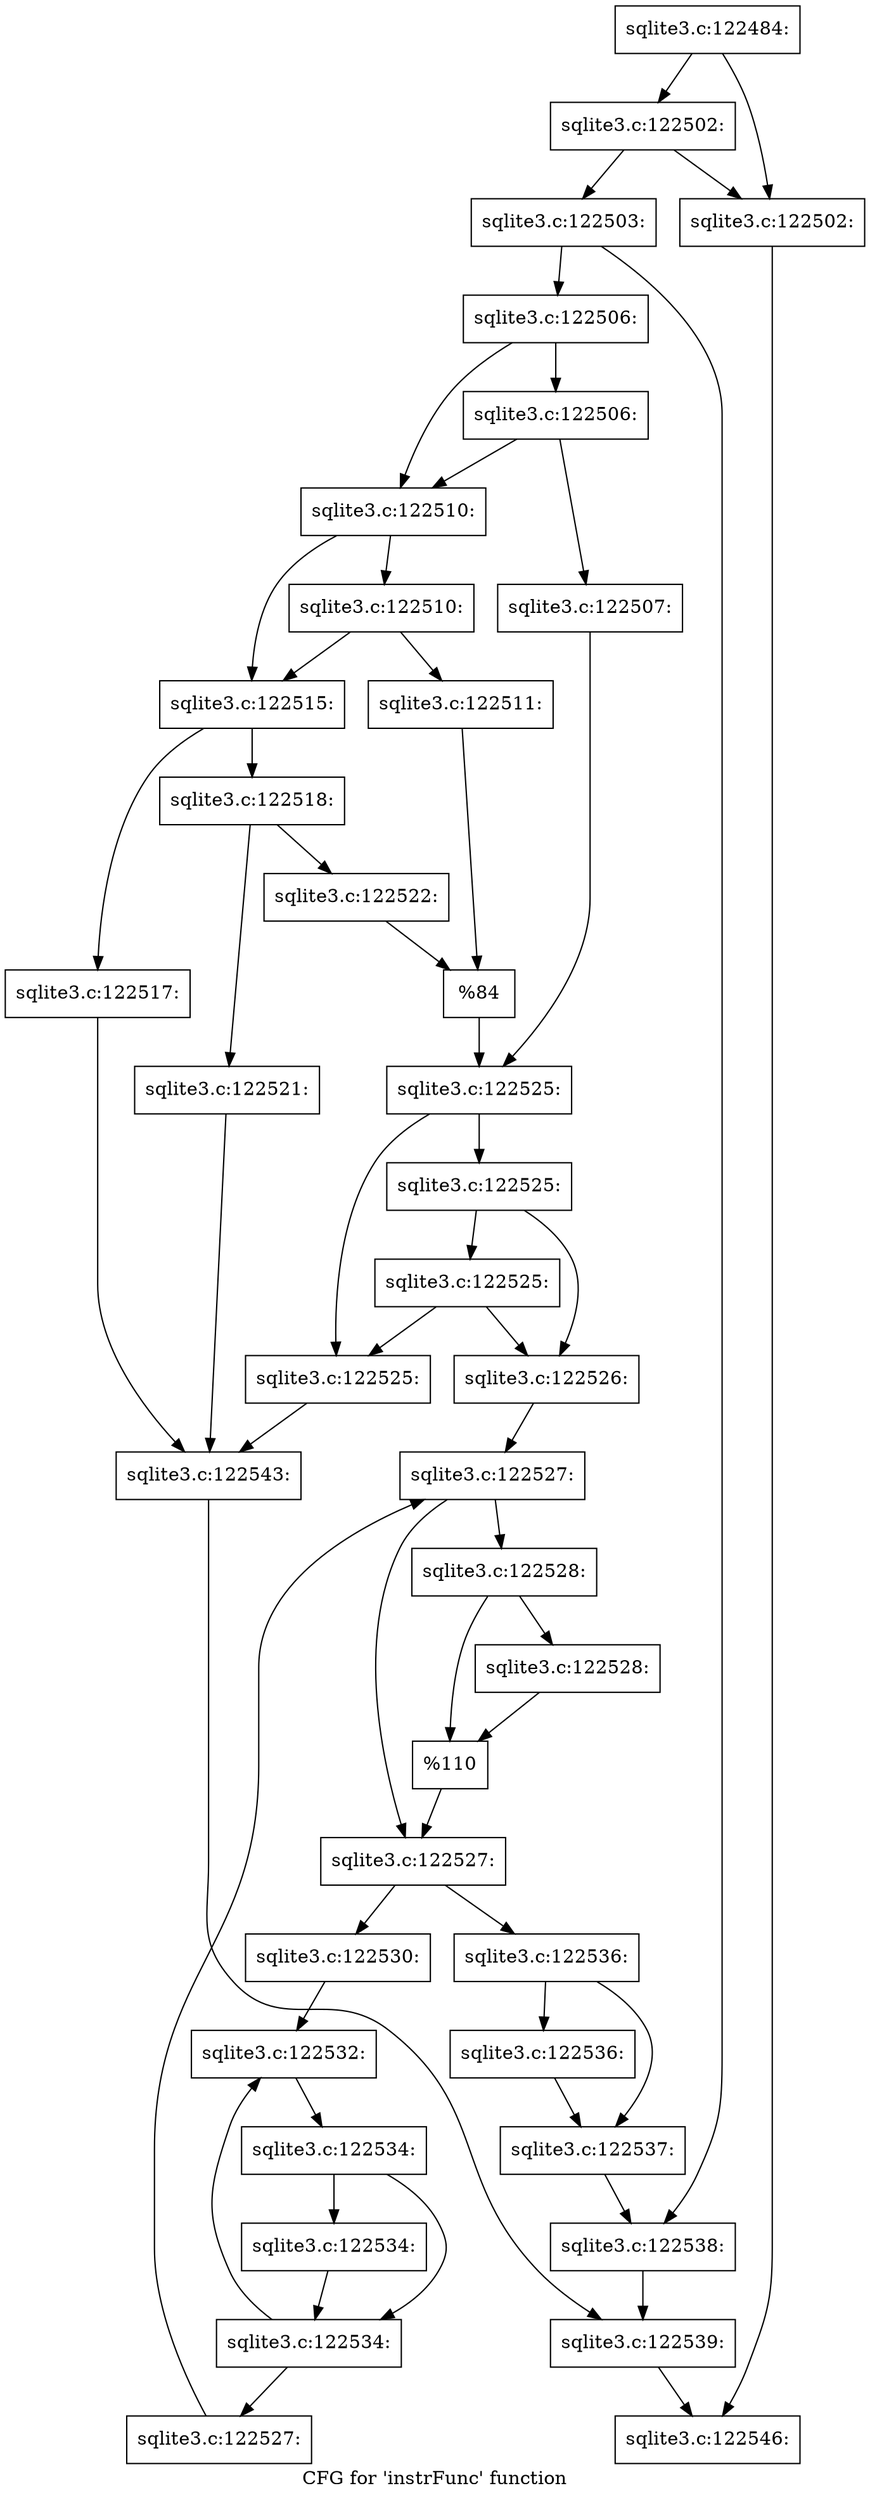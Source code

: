 digraph "CFG for 'instrFunc' function" {
	label="CFG for 'instrFunc' function";

	Node0x55c0f8786790 [shape=record,label="{sqlite3.c:122484:}"];
	Node0x55c0f8786790 -> Node0x55c0f878e4e0;
	Node0x55c0f8786790 -> Node0x55c0f878e580;
	Node0x55c0f878e580 [shape=record,label="{sqlite3.c:122502:}"];
	Node0x55c0f878e580 -> Node0x55c0f878e4e0;
	Node0x55c0f878e580 -> Node0x55c0f878e530;
	Node0x55c0f878e4e0 [shape=record,label="{sqlite3.c:122502:}"];
	Node0x55c0f878e4e0 -> Node0x55c0f8786910;
	Node0x55c0f878e530 [shape=record,label="{sqlite3.c:122503:}"];
	Node0x55c0f878e530 -> Node0x55c0f878f330;
	Node0x55c0f878e530 -> Node0x55c0f878f380;
	Node0x55c0f878f330 [shape=record,label="{sqlite3.c:122506:}"];
	Node0x55c0f878f330 -> Node0x55c0f878f880;
	Node0x55c0f878f330 -> Node0x55c0f878f830;
	Node0x55c0f878f880 [shape=record,label="{sqlite3.c:122506:}"];
	Node0x55c0f878f880 -> Node0x55c0f878f790;
	Node0x55c0f878f880 -> Node0x55c0f878f830;
	Node0x55c0f878f790 [shape=record,label="{sqlite3.c:122507:}"];
	Node0x55c0f878f790 -> Node0x55c0f878f7e0;
	Node0x55c0f878f830 [shape=record,label="{sqlite3.c:122510:}"];
	Node0x55c0f878f830 -> Node0x55c0f8790840;
	Node0x55c0f878f830 -> Node0x55c0f87907f0;
	Node0x55c0f8790840 [shape=record,label="{sqlite3.c:122510:}"];
	Node0x55c0f8790840 -> Node0x55c0f8790750;
	Node0x55c0f8790840 -> Node0x55c0f87907f0;
	Node0x55c0f8790750 [shape=record,label="{sqlite3.c:122511:}"];
	Node0x55c0f8790750 -> Node0x55c0f87907a0;
	Node0x55c0f87907f0 [shape=record,label="{sqlite3.c:122515:}"];
	Node0x55c0f87907f0 -> Node0x55c0f8791df0;
	Node0x55c0f87907f0 -> Node0x55c0f8791e40;
	Node0x55c0f8791df0 [shape=record,label="{sqlite3.c:122517:}"];
	Node0x55c0f8791df0 -> Node0x55c0f8792980;
	Node0x55c0f8791e40 [shape=record,label="{sqlite3.c:122518:}"];
	Node0x55c0f8791e40 -> Node0x55c0f8793300;
	Node0x55c0f8791e40 -> Node0x55c0f8793350;
	Node0x55c0f8793300 [shape=record,label="{sqlite3.c:122521:}"];
	Node0x55c0f8793300 -> Node0x55c0f8792980;
	Node0x55c0f8793350 [shape=record,label="{sqlite3.c:122522:}"];
	Node0x55c0f8793350 -> Node0x55c0f87907a0;
	Node0x55c0f87907a0 [shape=record,label="{%84}"];
	Node0x55c0f87907a0 -> Node0x55c0f878f7e0;
	Node0x55c0f878f7e0 [shape=record,label="{sqlite3.c:122525:}"];
	Node0x55c0f878f7e0 -> Node0x55c0f8793c70;
	Node0x55c0f878f7e0 -> Node0x55c0f8793d10;
	Node0x55c0f8793d10 [shape=record,label="{sqlite3.c:122525:}"];
	Node0x55c0f8793d10 -> Node0x55c0f8794040;
	Node0x55c0f8793d10 -> Node0x55c0f8793cc0;
	Node0x55c0f8794040 [shape=record,label="{sqlite3.c:122525:}"];
	Node0x55c0f8794040 -> Node0x55c0f8793c70;
	Node0x55c0f8794040 -> Node0x55c0f8793cc0;
	Node0x55c0f8793c70 [shape=record,label="{sqlite3.c:122525:}"];
	Node0x55c0f8793c70 -> Node0x55c0f8792980;
	Node0x55c0f8793cc0 [shape=record,label="{sqlite3.c:122526:}"];
	Node0x55c0f8793cc0 -> Node0x55c0f8794870;
	Node0x55c0f8794870 [shape=record,label="{sqlite3.c:122527:}"];
	Node0x55c0f8794870 -> Node0x55c0f8794aa0;
	Node0x55c0f8794870 -> Node0x55c0f8794a50;
	Node0x55c0f8794aa0 [shape=record,label="{sqlite3.c:122528:}"];
	Node0x55c0f8794aa0 -> Node0x55c0f8794ec0;
	Node0x55c0f8794aa0 -> Node0x55c0f8794f10;
	Node0x55c0f8794f10 [shape=record,label="{sqlite3.c:122528:}"];
	Node0x55c0f8794f10 -> Node0x55c0f8794ec0;
	Node0x55c0f8794ec0 [shape=record,label="{%110}"];
	Node0x55c0f8794ec0 -> Node0x55c0f8794a50;
	Node0x55c0f8794a50 [shape=record,label="{sqlite3.c:122527:}"];
	Node0x55c0f8794a50 -> Node0x55c0f8795a40;
	Node0x55c0f8794a50 -> Node0x55c0f87949d0;
	Node0x55c0f8795a40 [shape=record,label="{sqlite3.c:122530:}"];
	Node0x55c0f8795a40 -> Node0x55c0f8795e00;
	Node0x55c0f8795e00 [shape=record,label="{sqlite3.c:122532:}"];
	Node0x55c0f8795e00 -> Node0x55c0f8795db0;
	Node0x55c0f8795db0 [shape=record,label="{sqlite3.c:122534:}"];
	Node0x55c0f8795db0 -> Node0x55c0f8796510;
	Node0x55c0f8795db0 -> Node0x55c0f87964c0;
	Node0x55c0f8796510 [shape=record,label="{sqlite3.c:122534:}"];
	Node0x55c0f8796510 -> Node0x55c0f87964c0;
	Node0x55c0f87964c0 [shape=record,label="{sqlite3.c:122534:}"];
	Node0x55c0f87964c0 -> Node0x55c0f8795e00;
	Node0x55c0f87964c0 -> Node0x55c0f8795d60;
	Node0x55c0f8795d60 [shape=record,label="{sqlite3.c:122527:}"];
	Node0x55c0f8795d60 -> Node0x55c0f8794870;
	Node0x55c0f87949d0 [shape=record,label="{sqlite3.c:122536:}"];
	Node0x55c0f87949d0 -> Node0x55c0f8797060;
	Node0x55c0f87949d0 -> Node0x55c0f87970b0;
	Node0x55c0f8797060 [shape=record,label="{sqlite3.c:122536:}"];
	Node0x55c0f8797060 -> Node0x55c0f87970b0;
	Node0x55c0f87970b0 [shape=record,label="{sqlite3.c:122537:}"];
	Node0x55c0f87970b0 -> Node0x55c0f878f380;
	Node0x55c0f878f380 [shape=record,label="{sqlite3.c:122538:}"];
	Node0x55c0f878f380 -> Node0x55c0f87977c0;
	Node0x55c0f87977c0 [shape=record,label="{sqlite3.c:122539:}"];
	Node0x55c0f87977c0 -> Node0x55c0f8786910;
	Node0x55c0f8792980 [shape=record,label="{sqlite3.c:122543:}"];
	Node0x55c0f8792980 -> Node0x55c0f87977c0;
	Node0x55c0f8786910 [shape=record,label="{sqlite3.c:122546:}"];
}
